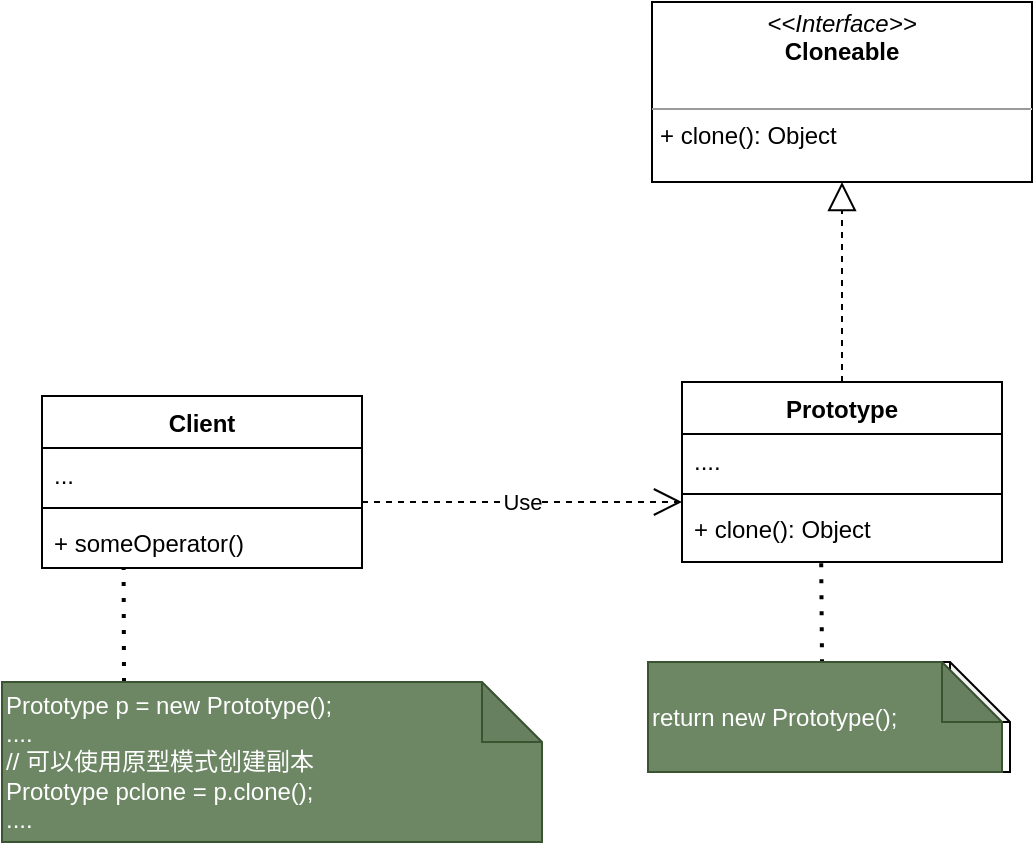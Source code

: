 <mxfile version="20.5.1" type="github">
  <diagram id="jktTJtfP9Cg55kZzYath" name="第 1 页">
    <mxGraphModel dx="1550" dy="859" grid="1" gridSize="10" guides="1" tooltips="1" connect="1" arrows="1" fold="1" page="1" pageScale="1" pageWidth="827" pageHeight="1169" math="0" shadow="0">
      <root>
        <mxCell id="0" />
        <mxCell id="1" parent="0" />
        <mxCell id="mvyjczdC8JUSxk1QmA1q-14" value="Client" style="swimlane;fontStyle=1;align=center;verticalAlign=top;childLayout=stackLayout;horizontal=1;startSize=26;horizontalStack=0;resizeParent=1;resizeParentMax=0;resizeLast=0;collapsible=1;marginBottom=0;" vertex="1" parent="1">
          <mxGeometry x="130" y="407" width="160" height="86" as="geometry" />
        </mxCell>
        <mxCell id="mvyjczdC8JUSxk1QmA1q-15" value="..." style="text;strokeColor=none;fillColor=none;align=left;verticalAlign=top;spacingLeft=4;spacingRight=4;overflow=hidden;rotatable=0;points=[[0,0.5],[1,0.5]];portConstraint=eastwest;" vertex="1" parent="mvyjczdC8JUSxk1QmA1q-14">
          <mxGeometry y="26" width="160" height="26" as="geometry" />
        </mxCell>
        <mxCell id="mvyjczdC8JUSxk1QmA1q-16" value="" style="line;strokeWidth=1;fillColor=none;align=left;verticalAlign=middle;spacingTop=-1;spacingLeft=3;spacingRight=3;rotatable=0;labelPosition=right;points=[];portConstraint=eastwest;strokeColor=inherit;" vertex="1" parent="mvyjczdC8JUSxk1QmA1q-14">
          <mxGeometry y="52" width="160" height="8" as="geometry" />
        </mxCell>
        <mxCell id="mvyjczdC8JUSxk1QmA1q-17" value="+ someOperator()" style="text;strokeColor=none;fillColor=none;align=left;verticalAlign=top;spacingLeft=4;spacingRight=4;overflow=hidden;rotatable=0;points=[[0,0.5],[1,0.5]];portConstraint=eastwest;" vertex="1" parent="mvyjczdC8JUSxk1QmA1q-14">
          <mxGeometry y="60" width="160" height="26" as="geometry" />
        </mxCell>
        <mxCell id="mvyjczdC8JUSxk1QmA1q-18" value="Prototype" style="swimlane;fontStyle=1;align=center;verticalAlign=top;childLayout=stackLayout;horizontal=1;startSize=26;horizontalStack=0;resizeParent=1;resizeParentMax=0;resizeLast=0;collapsible=1;marginBottom=0;" vertex="1" parent="1">
          <mxGeometry x="450" y="400" width="160" height="90" as="geometry" />
        </mxCell>
        <mxCell id="mvyjczdC8JUSxk1QmA1q-19" value="...." style="text;strokeColor=none;fillColor=none;align=left;verticalAlign=top;spacingLeft=4;spacingRight=4;overflow=hidden;rotatable=0;points=[[0,0.5],[1,0.5]];portConstraint=eastwest;fontStyle=0" vertex="1" parent="mvyjczdC8JUSxk1QmA1q-18">
          <mxGeometry y="26" width="160" height="26" as="geometry" />
        </mxCell>
        <mxCell id="mvyjczdC8JUSxk1QmA1q-20" value="" style="line;strokeWidth=1;fillColor=none;align=left;verticalAlign=middle;spacingTop=-1;spacingLeft=3;spacingRight=3;rotatable=0;labelPosition=right;points=[];portConstraint=eastwest;strokeColor=inherit;" vertex="1" parent="mvyjczdC8JUSxk1QmA1q-18">
          <mxGeometry y="52" width="160" height="8" as="geometry" />
        </mxCell>
        <mxCell id="mvyjczdC8JUSxk1QmA1q-22" value="+ clone(): Object" style="text;strokeColor=none;fillColor=none;align=left;verticalAlign=top;spacingLeft=4;spacingRight=4;overflow=hidden;rotatable=0;points=[[0,0.5],[1,0.5]];portConstraint=eastwest;fontStyle=0" vertex="1" parent="mvyjczdC8JUSxk1QmA1q-18">
          <mxGeometry y="60" width="160" height="30" as="geometry" />
        </mxCell>
        <mxCell id="mvyjczdC8JUSxk1QmA1q-23" value="Use" style="endArrow=open;endSize=12;dashed=1;html=1;rounded=0;" edge="1" parent="1">
          <mxGeometry width="160" relative="1" as="geometry">
            <mxPoint x="290" y="460" as="sourcePoint" />
            <mxPoint x="450" y="460" as="targetPoint" />
          </mxGeometry>
        </mxCell>
        <mxCell id="mvyjczdC8JUSxk1QmA1q-28" value="&lt;p style=&quot;margin:0px;margin-top:4px;text-align:center;&quot;&gt;&lt;i&gt;&amp;lt;&amp;lt;Interface&amp;gt;&amp;gt;&lt;/i&gt;&lt;br&gt;&lt;b&gt;Cloneable&lt;/b&gt;&lt;/p&gt;&lt;br&gt;&lt;hr size=&quot;1&quot;&gt;&lt;p style=&quot;margin:0px;margin-left:4px;&quot;&gt;+ clone(): Object&lt;br&gt;&lt;/p&gt;" style="verticalAlign=top;align=left;overflow=fill;fontSize=12;fontFamily=Helvetica;html=1;" vertex="1" parent="1">
          <mxGeometry x="435" y="210" width="190" height="90" as="geometry" />
        </mxCell>
        <mxCell id="mvyjczdC8JUSxk1QmA1q-30" value="" style="endArrow=block;dashed=1;endFill=0;endSize=12;html=1;rounded=0;exitX=0.5;exitY=0;exitDx=0;exitDy=0;entryX=0.5;entryY=1;entryDx=0;entryDy=0;" edge="1" parent="1" source="mvyjczdC8JUSxk1QmA1q-18" target="mvyjczdC8JUSxk1QmA1q-28">
          <mxGeometry width="160" relative="1" as="geometry">
            <mxPoint x="480" y="350" as="sourcePoint" />
            <mxPoint x="640" y="350" as="targetPoint" />
          </mxGeometry>
        </mxCell>
        <mxCell id="mvyjczdC8JUSxk1QmA1q-31" value="" style="endArrow=none;dashed=1;html=1;dashPattern=1 3;strokeWidth=2;rounded=0;entryX=0.435;entryY=1.007;entryDx=0;entryDy=0;entryPerimeter=0;exitX=0.469;exitY=0.011;exitDx=0;exitDy=0;exitPerimeter=0;" edge="1" parent="1" source="mvyjczdC8JUSxk1QmA1q-33" target="mvyjczdC8JUSxk1QmA1q-22">
          <mxGeometry width="50" height="50" relative="1" as="geometry">
            <mxPoint x="450" y="580" as="sourcePoint" />
            <mxPoint x="450" y="505" as="targetPoint" />
          </mxGeometry>
        </mxCell>
        <mxCell id="mvyjczdC8JUSxk1QmA1q-33" value="return new Prototype();" style="shape=note;whiteSpace=wrap;html=1;backgroundOutline=1;darkOpacity=0.05;align=left;" vertex="1" parent="1">
          <mxGeometry x="437" y="540" width="177" height="55" as="geometry" />
        </mxCell>
        <mxCell id="mvyjczdC8JUSxk1QmA1q-34" value="" style="endArrow=none;dashed=1;html=1;dashPattern=1 3;strokeWidth=2;rounded=0;entryX=0.255;entryY=0.985;entryDx=0;entryDy=0;entryPerimeter=0;" edge="1" parent="1" target="mvyjczdC8JUSxk1QmA1q-17">
          <mxGeometry width="50" height="50" relative="1" as="geometry">
            <mxPoint x="171" y="550" as="sourcePoint" />
            <mxPoint x="220" y="520" as="targetPoint" />
          </mxGeometry>
        </mxCell>
        <mxCell id="mvyjczdC8JUSxk1QmA1q-35" value="Prototype p = new Prototype();&lt;br&gt;....&lt;br&gt;// 可以使用原型模式创建副本&lt;br&gt;Prototype pclone = p.clone();&lt;br&gt;...." style="shape=note;whiteSpace=wrap;html=1;backgroundOutline=1;darkOpacity=0.05;align=left;fillColor=#6d8764;fontColor=#ffffff;strokeColor=#3A5431;" vertex="1" parent="1">
          <mxGeometry x="110" y="550" width="270" height="80" as="geometry" />
        </mxCell>
        <mxCell id="mvyjczdC8JUSxk1QmA1q-36" value="return new Prototype();" style="shape=note;whiteSpace=wrap;html=1;backgroundOutline=1;darkOpacity=0.05;align=left;fillColor=#6d8764;fontColor=#ffffff;strokeColor=#3A5431;" vertex="1" parent="1">
          <mxGeometry x="433" y="540" width="177" height="55" as="geometry" />
        </mxCell>
      </root>
    </mxGraphModel>
  </diagram>
</mxfile>
